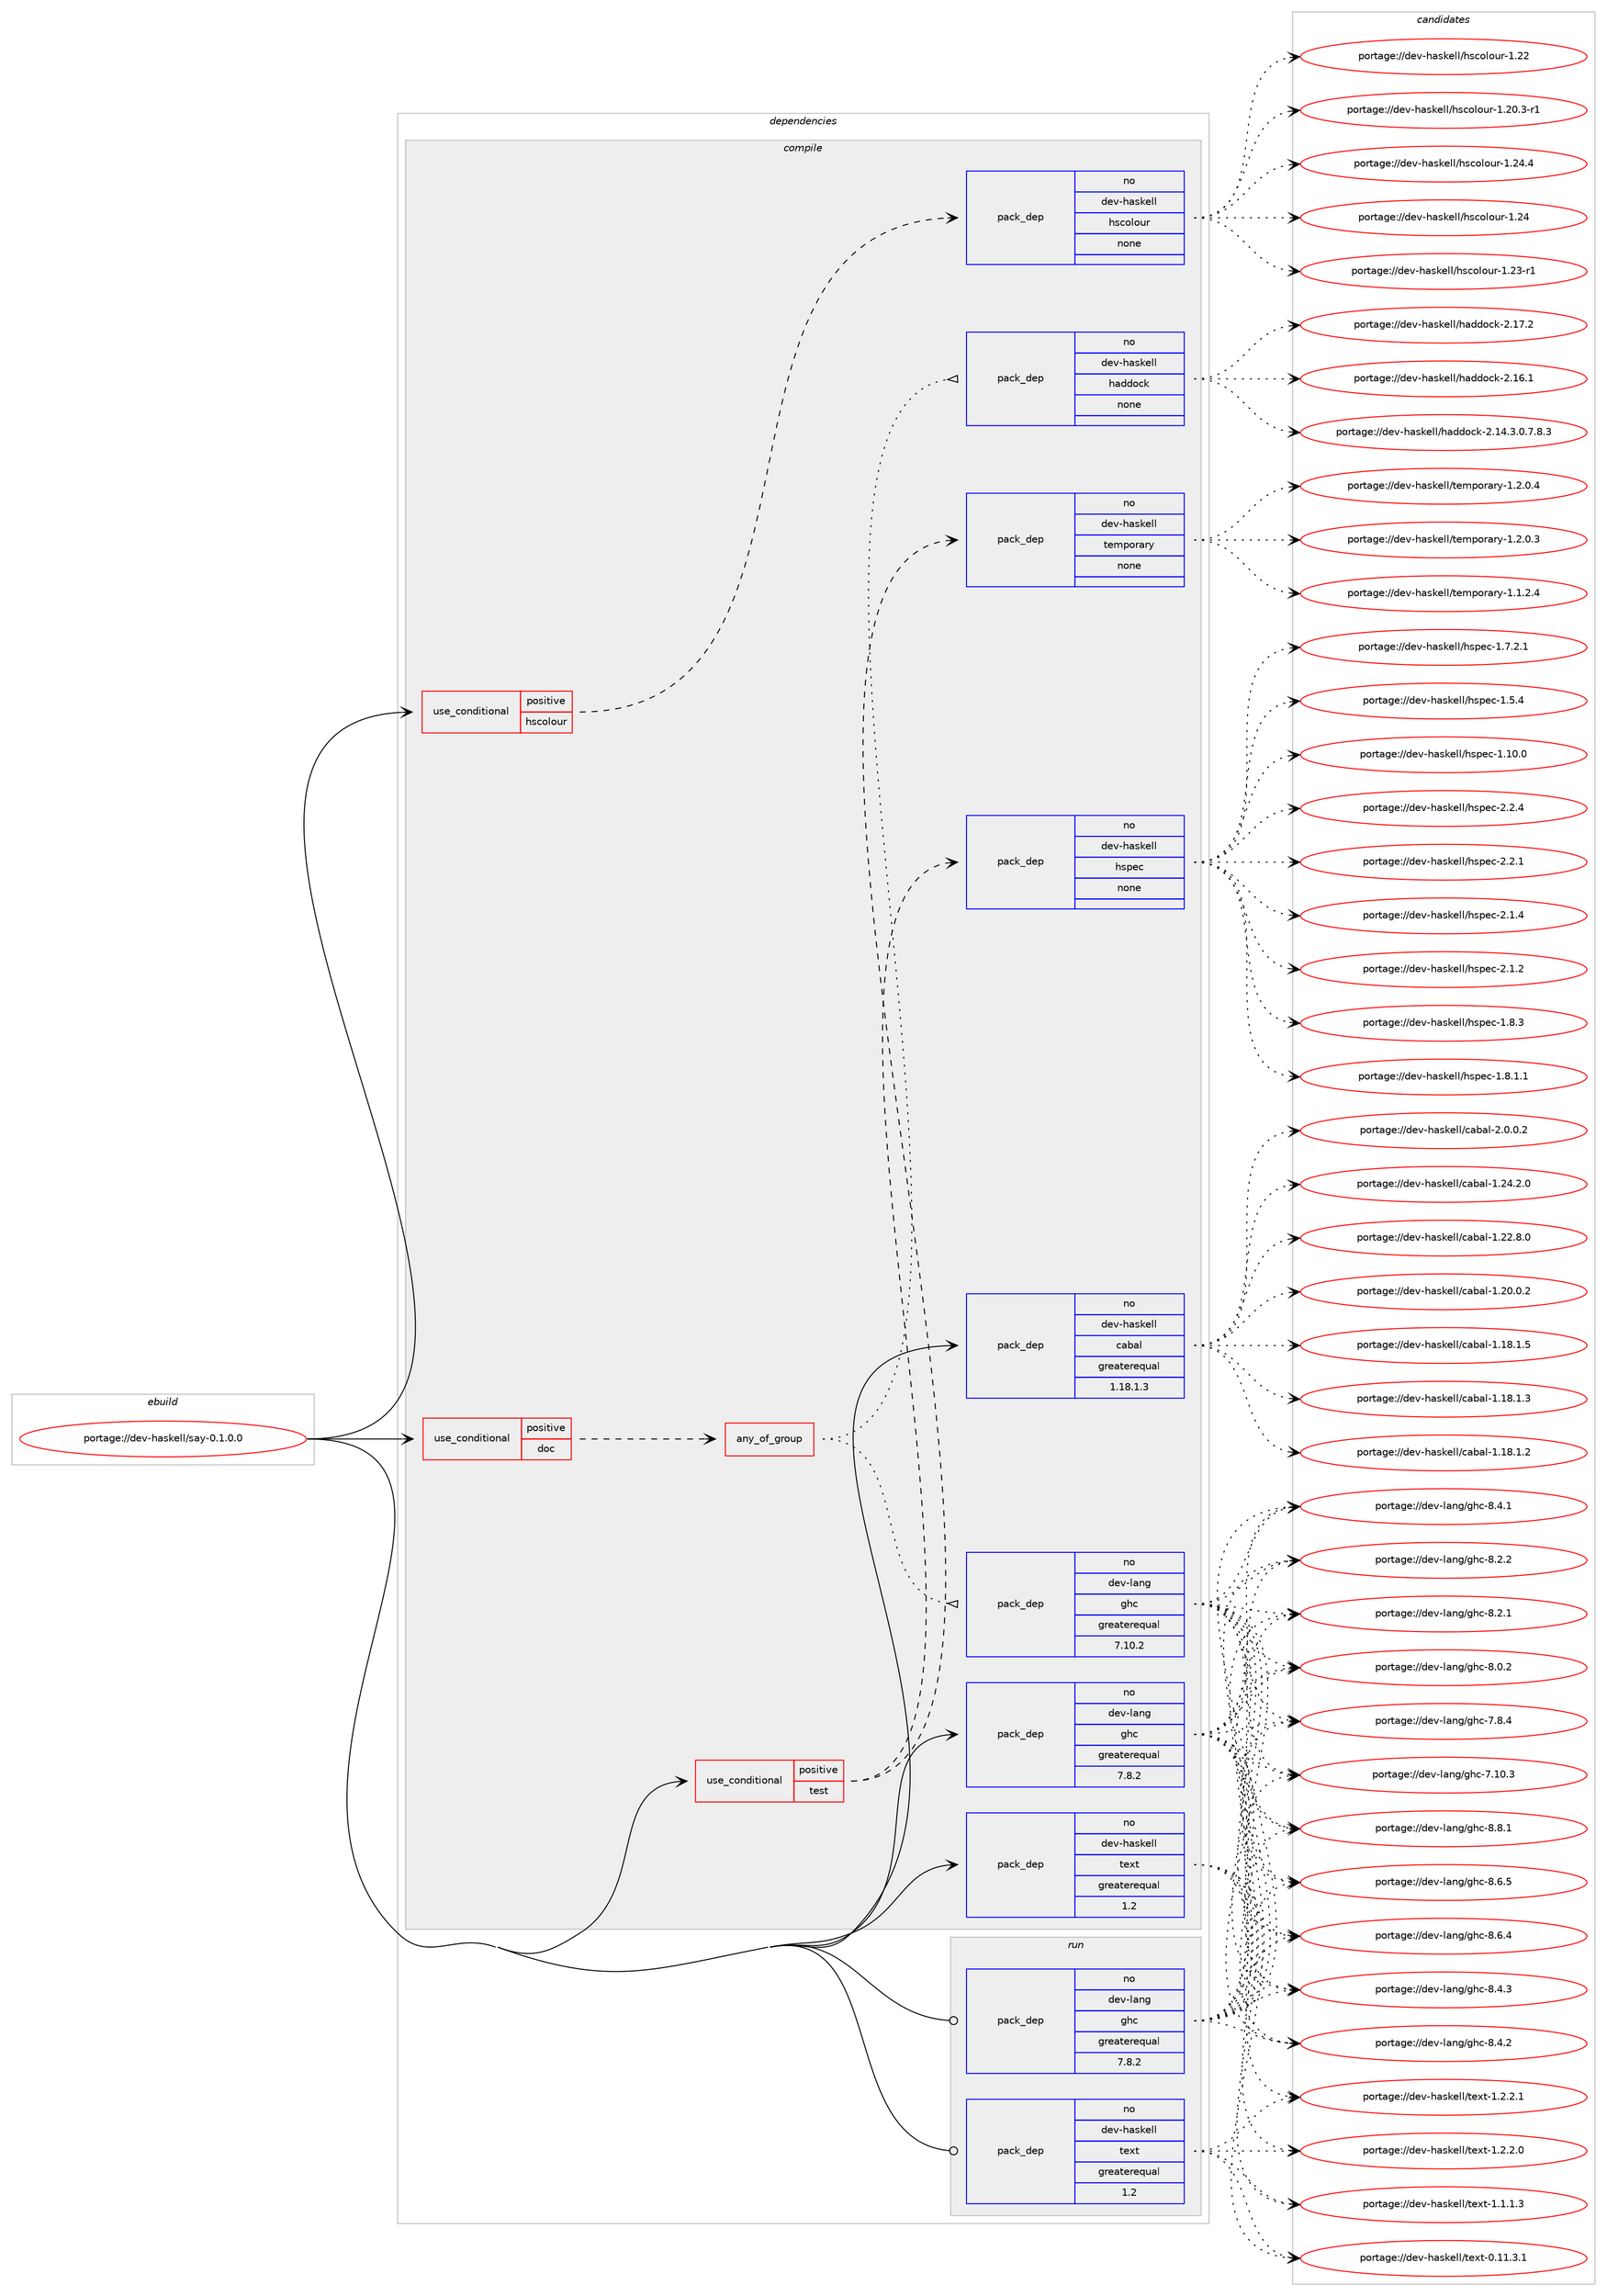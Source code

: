 digraph prolog {

# *************
# Graph options
# *************

newrank=true;
concentrate=true;
compound=true;
graph [rankdir=LR,fontname=Helvetica,fontsize=10,ranksep=1.5];#, ranksep=2.5, nodesep=0.2];
edge  [arrowhead=vee];
node  [fontname=Helvetica,fontsize=10];

# **********
# The ebuild
# **********

subgraph cluster_leftcol {
color=gray;
rank=same;
label=<<i>ebuild</i>>;
id [label="portage://dev-haskell/say-0.1.0.0", color=red, width=4, href="../dev-haskell/say-0.1.0.0.svg"];
}

# ****************
# The dependencies
# ****************

subgraph cluster_midcol {
color=gray;
label=<<i>dependencies</i>>;
subgraph cluster_compile {
fillcolor="#eeeeee";
style=filled;
label=<<i>compile</i>>;
subgraph cond131937 {
dependency546382 [label=<<TABLE BORDER="0" CELLBORDER="1" CELLSPACING="0" CELLPADDING="4"><TR><TD ROWSPAN="3" CELLPADDING="10">use_conditional</TD></TR><TR><TD>positive</TD></TR><TR><TD>doc</TD></TR></TABLE>>, shape=none, color=red];
subgraph any5810 {
dependency546383 [label=<<TABLE BORDER="0" CELLBORDER="1" CELLSPACING="0" CELLPADDING="4"><TR><TD CELLPADDING="10">any_of_group</TD></TR></TABLE>>, shape=none, color=red];subgraph pack408398 {
dependency546384 [label=<<TABLE BORDER="0" CELLBORDER="1" CELLSPACING="0" CELLPADDING="4" WIDTH="220"><TR><TD ROWSPAN="6" CELLPADDING="30">pack_dep</TD></TR><TR><TD WIDTH="110">no</TD></TR><TR><TD>dev-haskell</TD></TR><TR><TD>haddock</TD></TR><TR><TD>none</TD></TR><TR><TD></TD></TR></TABLE>>, shape=none, color=blue];
}
dependency546383:e -> dependency546384:w [weight=20,style="dotted",arrowhead="oinv"];
subgraph pack408399 {
dependency546385 [label=<<TABLE BORDER="0" CELLBORDER="1" CELLSPACING="0" CELLPADDING="4" WIDTH="220"><TR><TD ROWSPAN="6" CELLPADDING="30">pack_dep</TD></TR><TR><TD WIDTH="110">no</TD></TR><TR><TD>dev-lang</TD></TR><TR><TD>ghc</TD></TR><TR><TD>greaterequal</TD></TR><TR><TD>7.10.2</TD></TR></TABLE>>, shape=none, color=blue];
}
dependency546383:e -> dependency546385:w [weight=20,style="dotted",arrowhead="oinv"];
}
dependency546382:e -> dependency546383:w [weight=20,style="dashed",arrowhead="vee"];
}
id:e -> dependency546382:w [weight=20,style="solid",arrowhead="vee"];
subgraph cond131938 {
dependency546386 [label=<<TABLE BORDER="0" CELLBORDER="1" CELLSPACING="0" CELLPADDING="4"><TR><TD ROWSPAN="3" CELLPADDING="10">use_conditional</TD></TR><TR><TD>positive</TD></TR><TR><TD>hscolour</TD></TR></TABLE>>, shape=none, color=red];
subgraph pack408400 {
dependency546387 [label=<<TABLE BORDER="0" CELLBORDER="1" CELLSPACING="0" CELLPADDING="4" WIDTH="220"><TR><TD ROWSPAN="6" CELLPADDING="30">pack_dep</TD></TR><TR><TD WIDTH="110">no</TD></TR><TR><TD>dev-haskell</TD></TR><TR><TD>hscolour</TD></TR><TR><TD>none</TD></TR><TR><TD></TD></TR></TABLE>>, shape=none, color=blue];
}
dependency546386:e -> dependency546387:w [weight=20,style="dashed",arrowhead="vee"];
}
id:e -> dependency546386:w [weight=20,style="solid",arrowhead="vee"];
subgraph cond131939 {
dependency546388 [label=<<TABLE BORDER="0" CELLBORDER="1" CELLSPACING="0" CELLPADDING="4"><TR><TD ROWSPAN="3" CELLPADDING="10">use_conditional</TD></TR><TR><TD>positive</TD></TR><TR><TD>test</TD></TR></TABLE>>, shape=none, color=red];
subgraph pack408401 {
dependency546389 [label=<<TABLE BORDER="0" CELLBORDER="1" CELLSPACING="0" CELLPADDING="4" WIDTH="220"><TR><TD ROWSPAN="6" CELLPADDING="30">pack_dep</TD></TR><TR><TD WIDTH="110">no</TD></TR><TR><TD>dev-haskell</TD></TR><TR><TD>hspec</TD></TR><TR><TD>none</TD></TR><TR><TD></TD></TR></TABLE>>, shape=none, color=blue];
}
dependency546388:e -> dependency546389:w [weight=20,style="dashed",arrowhead="vee"];
subgraph pack408402 {
dependency546390 [label=<<TABLE BORDER="0" CELLBORDER="1" CELLSPACING="0" CELLPADDING="4" WIDTH="220"><TR><TD ROWSPAN="6" CELLPADDING="30">pack_dep</TD></TR><TR><TD WIDTH="110">no</TD></TR><TR><TD>dev-haskell</TD></TR><TR><TD>temporary</TD></TR><TR><TD>none</TD></TR><TR><TD></TD></TR></TABLE>>, shape=none, color=blue];
}
dependency546388:e -> dependency546390:w [weight=20,style="dashed",arrowhead="vee"];
}
id:e -> dependency546388:w [weight=20,style="solid",arrowhead="vee"];
subgraph pack408403 {
dependency546391 [label=<<TABLE BORDER="0" CELLBORDER="1" CELLSPACING="0" CELLPADDING="4" WIDTH="220"><TR><TD ROWSPAN="6" CELLPADDING="30">pack_dep</TD></TR><TR><TD WIDTH="110">no</TD></TR><TR><TD>dev-haskell</TD></TR><TR><TD>cabal</TD></TR><TR><TD>greaterequal</TD></TR><TR><TD>1.18.1.3</TD></TR></TABLE>>, shape=none, color=blue];
}
id:e -> dependency546391:w [weight=20,style="solid",arrowhead="vee"];
subgraph pack408404 {
dependency546392 [label=<<TABLE BORDER="0" CELLBORDER="1" CELLSPACING="0" CELLPADDING="4" WIDTH="220"><TR><TD ROWSPAN="6" CELLPADDING="30">pack_dep</TD></TR><TR><TD WIDTH="110">no</TD></TR><TR><TD>dev-haskell</TD></TR><TR><TD>text</TD></TR><TR><TD>greaterequal</TD></TR><TR><TD>1.2</TD></TR></TABLE>>, shape=none, color=blue];
}
id:e -> dependency546392:w [weight=20,style="solid",arrowhead="vee"];
subgraph pack408405 {
dependency546393 [label=<<TABLE BORDER="0" CELLBORDER="1" CELLSPACING="0" CELLPADDING="4" WIDTH="220"><TR><TD ROWSPAN="6" CELLPADDING="30">pack_dep</TD></TR><TR><TD WIDTH="110">no</TD></TR><TR><TD>dev-lang</TD></TR><TR><TD>ghc</TD></TR><TR><TD>greaterequal</TD></TR><TR><TD>7.8.2</TD></TR></TABLE>>, shape=none, color=blue];
}
id:e -> dependency546393:w [weight=20,style="solid",arrowhead="vee"];
}
subgraph cluster_compileandrun {
fillcolor="#eeeeee";
style=filled;
label=<<i>compile and run</i>>;
}
subgraph cluster_run {
fillcolor="#eeeeee";
style=filled;
label=<<i>run</i>>;
subgraph pack408406 {
dependency546394 [label=<<TABLE BORDER="0" CELLBORDER="1" CELLSPACING="0" CELLPADDING="4" WIDTH="220"><TR><TD ROWSPAN="6" CELLPADDING="30">pack_dep</TD></TR><TR><TD WIDTH="110">no</TD></TR><TR><TD>dev-haskell</TD></TR><TR><TD>text</TD></TR><TR><TD>greaterequal</TD></TR><TR><TD>1.2</TD></TR></TABLE>>, shape=none, color=blue];
}
id:e -> dependency546394:w [weight=20,style="solid",arrowhead="odot"];
subgraph pack408407 {
dependency546395 [label=<<TABLE BORDER="0" CELLBORDER="1" CELLSPACING="0" CELLPADDING="4" WIDTH="220"><TR><TD ROWSPAN="6" CELLPADDING="30">pack_dep</TD></TR><TR><TD WIDTH="110">no</TD></TR><TR><TD>dev-lang</TD></TR><TR><TD>ghc</TD></TR><TR><TD>greaterequal</TD></TR><TR><TD>7.8.2</TD></TR></TABLE>>, shape=none, color=blue];
}
id:e -> dependency546395:w [weight=20,style="solid",arrowhead="odot"];
}
}

# **************
# The candidates
# **************

subgraph cluster_choices {
rank=same;
color=gray;
label=<<i>candidates</i>>;

subgraph choice408398 {
color=black;
nodesep=1;
choice100101118451049711510710110810847104971001001119910745504649554650 [label="portage://dev-haskell/haddock-2.17.2", color=red, width=4,href="../dev-haskell/haddock-2.17.2.svg"];
choice100101118451049711510710110810847104971001001119910745504649544649 [label="portage://dev-haskell/haddock-2.16.1", color=red, width=4,href="../dev-haskell/haddock-2.16.1.svg"];
choice1001011184510497115107101108108471049710010011199107455046495246514648465546564651 [label="portage://dev-haskell/haddock-2.14.3.0.7.8.3", color=red, width=4,href="../dev-haskell/haddock-2.14.3.0.7.8.3.svg"];
dependency546384:e -> choice100101118451049711510710110810847104971001001119910745504649554650:w [style=dotted,weight="100"];
dependency546384:e -> choice100101118451049711510710110810847104971001001119910745504649544649:w [style=dotted,weight="100"];
dependency546384:e -> choice1001011184510497115107101108108471049710010011199107455046495246514648465546564651:w [style=dotted,weight="100"];
}
subgraph choice408399 {
color=black;
nodesep=1;
choice10010111845108971101034710310499455646564649 [label="portage://dev-lang/ghc-8.8.1", color=red, width=4,href="../dev-lang/ghc-8.8.1.svg"];
choice10010111845108971101034710310499455646544653 [label="portage://dev-lang/ghc-8.6.5", color=red, width=4,href="../dev-lang/ghc-8.6.5.svg"];
choice10010111845108971101034710310499455646544652 [label="portage://dev-lang/ghc-8.6.4", color=red, width=4,href="../dev-lang/ghc-8.6.4.svg"];
choice10010111845108971101034710310499455646524651 [label="portage://dev-lang/ghc-8.4.3", color=red, width=4,href="../dev-lang/ghc-8.4.3.svg"];
choice10010111845108971101034710310499455646524650 [label="portage://dev-lang/ghc-8.4.2", color=red, width=4,href="../dev-lang/ghc-8.4.2.svg"];
choice10010111845108971101034710310499455646524649 [label="portage://dev-lang/ghc-8.4.1", color=red, width=4,href="../dev-lang/ghc-8.4.1.svg"];
choice10010111845108971101034710310499455646504650 [label="portage://dev-lang/ghc-8.2.2", color=red, width=4,href="../dev-lang/ghc-8.2.2.svg"];
choice10010111845108971101034710310499455646504649 [label="portage://dev-lang/ghc-8.2.1", color=red, width=4,href="../dev-lang/ghc-8.2.1.svg"];
choice10010111845108971101034710310499455646484650 [label="portage://dev-lang/ghc-8.0.2", color=red, width=4,href="../dev-lang/ghc-8.0.2.svg"];
choice10010111845108971101034710310499455546564652 [label="portage://dev-lang/ghc-7.8.4", color=red, width=4,href="../dev-lang/ghc-7.8.4.svg"];
choice1001011184510897110103471031049945554649484651 [label="portage://dev-lang/ghc-7.10.3", color=red, width=4,href="../dev-lang/ghc-7.10.3.svg"];
dependency546385:e -> choice10010111845108971101034710310499455646564649:w [style=dotted,weight="100"];
dependency546385:e -> choice10010111845108971101034710310499455646544653:w [style=dotted,weight="100"];
dependency546385:e -> choice10010111845108971101034710310499455646544652:w [style=dotted,weight="100"];
dependency546385:e -> choice10010111845108971101034710310499455646524651:w [style=dotted,weight="100"];
dependency546385:e -> choice10010111845108971101034710310499455646524650:w [style=dotted,weight="100"];
dependency546385:e -> choice10010111845108971101034710310499455646524649:w [style=dotted,weight="100"];
dependency546385:e -> choice10010111845108971101034710310499455646504650:w [style=dotted,weight="100"];
dependency546385:e -> choice10010111845108971101034710310499455646504649:w [style=dotted,weight="100"];
dependency546385:e -> choice10010111845108971101034710310499455646484650:w [style=dotted,weight="100"];
dependency546385:e -> choice10010111845108971101034710310499455546564652:w [style=dotted,weight="100"];
dependency546385:e -> choice1001011184510897110103471031049945554649484651:w [style=dotted,weight="100"];
}
subgraph choice408400 {
color=black;
nodesep=1;
choice1001011184510497115107101108108471041159911110811111711445494650524652 [label="portage://dev-haskell/hscolour-1.24.4", color=red, width=4,href="../dev-haskell/hscolour-1.24.4.svg"];
choice100101118451049711510710110810847104115991111081111171144549465052 [label="portage://dev-haskell/hscolour-1.24", color=red, width=4,href="../dev-haskell/hscolour-1.24.svg"];
choice1001011184510497115107101108108471041159911110811111711445494650514511449 [label="portage://dev-haskell/hscolour-1.23-r1", color=red, width=4,href="../dev-haskell/hscolour-1.23-r1.svg"];
choice100101118451049711510710110810847104115991111081111171144549465050 [label="portage://dev-haskell/hscolour-1.22", color=red, width=4,href="../dev-haskell/hscolour-1.22.svg"];
choice10010111845104971151071011081084710411599111108111117114454946504846514511449 [label="portage://dev-haskell/hscolour-1.20.3-r1", color=red, width=4,href="../dev-haskell/hscolour-1.20.3-r1.svg"];
dependency546387:e -> choice1001011184510497115107101108108471041159911110811111711445494650524652:w [style=dotted,weight="100"];
dependency546387:e -> choice100101118451049711510710110810847104115991111081111171144549465052:w [style=dotted,weight="100"];
dependency546387:e -> choice1001011184510497115107101108108471041159911110811111711445494650514511449:w [style=dotted,weight="100"];
dependency546387:e -> choice100101118451049711510710110810847104115991111081111171144549465050:w [style=dotted,weight="100"];
dependency546387:e -> choice10010111845104971151071011081084710411599111108111117114454946504846514511449:w [style=dotted,weight="100"];
}
subgraph choice408401 {
color=black;
nodesep=1;
choice10010111845104971151071011081084710411511210199455046504652 [label="portage://dev-haskell/hspec-2.2.4", color=red, width=4,href="../dev-haskell/hspec-2.2.4.svg"];
choice10010111845104971151071011081084710411511210199455046504649 [label="portage://dev-haskell/hspec-2.2.1", color=red, width=4,href="../dev-haskell/hspec-2.2.1.svg"];
choice10010111845104971151071011081084710411511210199455046494652 [label="portage://dev-haskell/hspec-2.1.4", color=red, width=4,href="../dev-haskell/hspec-2.1.4.svg"];
choice10010111845104971151071011081084710411511210199455046494650 [label="portage://dev-haskell/hspec-2.1.2", color=red, width=4,href="../dev-haskell/hspec-2.1.2.svg"];
choice10010111845104971151071011081084710411511210199454946564651 [label="portage://dev-haskell/hspec-1.8.3", color=red, width=4,href="../dev-haskell/hspec-1.8.3.svg"];
choice100101118451049711510710110810847104115112101994549465646494649 [label="portage://dev-haskell/hspec-1.8.1.1", color=red, width=4,href="../dev-haskell/hspec-1.8.1.1.svg"];
choice100101118451049711510710110810847104115112101994549465546504649 [label="portage://dev-haskell/hspec-1.7.2.1", color=red, width=4,href="../dev-haskell/hspec-1.7.2.1.svg"];
choice10010111845104971151071011081084710411511210199454946534652 [label="portage://dev-haskell/hspec-1.5.4", color=red, width=4,href="../dev-haskell/hspec-1.5.4.svg"];
choice1001011184510497115107101108108471041151121019945494649484648 [label="portage://dev-haskell/hspec-1.10.0", color=red, width=4,href="../dev-haskell/hspec-1.10.0.svg"];
dependency546389:e -> choice10010111845104971151071011081084710411511210199455046504652:w [style=dotted,weight="100"];
dependency546389:e -> choice10010111845104971151071011081084710411511210199455046504649:w [style=dotted,weight="100"];
dependency546389:e -> choice10010111845104971151071011081084710411511210199455046494652:w [style=dotted,weight="100"];
dependency546389:e -> choice10010111845104971151071011081084710411511210199455046494650:w [style=dotted,weight="100"];
dependency546389:e -> choice10010111845104971151071011081084710411511210199454946564651:w [style=dotted,weight="100"];
dependency546389:e -> choice100101118451049711510710110810847104115112101994549465646494649:w [style=dotted,weight="100"];
dependency546389:e -> choice100101118451049711510710110810847104115112101994549465546504649:w [style=dotted,weight="100"];
dependency546389:e -> choice10010111845104971151071011081084710411511210199454946534652:w [style=dotted,weight="100"];
dependency546389:e -> choice1001011184510497115107101108108471041151121019945494649484648:w [style=dotted,weight="100"];
}
subgraph choice408402 {
color=black;
nodesep=1;
choice100101118451049711510710110810847116101109112111114971141214549465046484652 [label="portage://dev-haskell/temporary-1.2.0.4", color=red, width=4,href="../dev-haskell/temporary-1.2.0.4.svg"];
choice100101118451049711510710110810847116101109112111114971141214549465046484651 [label="portage://dev-haskell/temporary-1.2.0.3", color=red, width=4,href="../dev-haskell/temporary-1.2.0.3.svg"];
choice100101118451049711510710110810847116101109112111114971141214549464946504652 [label="portage://dev-haskell/temporary-1.1.2.4", color=red, width=4,href="../dev-haskell/temporary-1.1.2.4.svg"];
dependency546390:e -> choice100101118451049711510710110810847116101109112111114971141214549465046484652:w [style=dotted,weight="100"];
dependency546390:e -> choice100101118451049711510710110810847116101109112111114971141214549465046484651:w [style=dotted,weight="100"];
dependency546390:e -> choice100101118451049711510710110810847116101109112111114971141214549464946504652:w [style=dotted,weight="100"];
}
subgraph choice408403 {
color=black;
nodesep=1;
choice100101118451049711510710110810847999798971084550464846484650 [label="portage://dev-haskell/cabal-2.0.0.2", color=red, width=4,href="../dev-haskell/cabal-2.0.0.2.svg"];
choice10010111845104971151071011081084799979897108454946505246504648 [label="portage://dev-haskell/cabal-1.24.2.0", color=red, width=4,href="../dev-haskell/cabal-1.24.2.0.svg"];
choice10010111845104971151071011081084799979897108454946505046564648 [label="portage://dev-haskell/cabal-1.22.8.0", color=red, width=4,href="../dev-haskell/cabal-1.22.8.0.svg"];
choice10010111845104971151071011081084799979897108454946504846484650 [label="portage://dev-haskell/cabal-1.20.0.2", color=red, width=4,href="../dev-haskell/cabal-1.20.0.2.svg"];
choice10010111845104971151071011081084799979897108454946495646494653 [label="portage://dev-haskell/cabal-1.18.1.5", color=red, width=4,href="../dev-haskell/cabal-1.18.1.5.svg"];
choice10010111845104971151071011081084799979897108454946495646494651 [label="portage://dev-haskell/cabal-1.18.1.3", color=red, width=4,href="../dev-haskell/cabal-1.18.1.3.svg"];
choice10010111845104971151071011081084799979897108454946495646494650 [label="portage://dev-haskell/cabal-1.18.1.2", color=red, width=4,href="../dev-haskell/cabal-1.18.1.2.svg"];
dependency546391:e -> choice100101118451049711510710110810847999798971084550464846484650:w [style=dotted,weight="100"];
dependency546391:e -> choice10010111845104971151071011081084799979897108454946505246504648:w [style=dotted,weight="100"];
dependency546391:e -> choice10010111845104971151071011081084799979897108454946505046564648:w [style=dotted,weight="100"];
dependency546391:e -> choice10010111845104971151071011081084799979897108454946504846484650:w [style=dotted,weight="100"];
dependency546391:e -> choice10010111845104971151071011081084799979897108454946495646494653:w [style=dotted,weight="100"];
dependency546391:e -> choice10010111845104971151071011081084799979897108454946495646494651:w [style=dotted,weight="100"];
dependency546391:e -> choice10010111845104971151071011081084799979897108454946495646494650:w [style=dotted,weight="100"];
}
subgraph choice408404 {
color=black;
nodesep=1;
choice1001011184510497115107101108108471161011201164549465046504649 [label="portage://dev-haskell/text-1.2.2.1", color=red, width=4,href="../dev-haskell/text-1.2.2.1.svg"];
choice1001011184510497115107101108108471161011201164549465046504648 [label="portage://dev-haskell/text-1.2.2.0", color=red, width=4,href="../dev-haskell/text-1.2.2.0.svg"];
choice1001011184510497115107101108108471161011201164549464946494651 [label="portage://dev-haskell/text-1.1.1.3", color=red, width=4,href="../dev-haskell/text-1.1.1.3.svg"];
choice100101118451049711510710110810847116101120116454846494946514649 [label="portage://dev-haskell/text-0.11.3.1", color=red, width=4,href="../dev-haskell/text-0.11.3.1.svg"];
dependency546392:e -> choice1001011184510497115107101108108471161011201164549465046504649:w [style=dotted,weight="100"];
dependency546392:e -> choice1001011184510497115107101108108471161011201164549465046504648:w [style=dotted,weight="100"];
dependency546392:e -> choice1001011184510497115107101108108471161011201164549464946494651:w [style=dotted,weight="100"];
dependency546392:e -> choice100101118451049711510710110810847116101120116454846494946514649:w [style=dotted,weight="100"];
}
subgraph choice408405 {
color=black;
nodesep=1;
choice10010111845108971101034710310499455646564649 [label="portage://dev-lang/ghc-8.8.1", color=red, width=4,href="../dev-lang/ghc-8.8.1.svg"];
choice10010111845108971101034710310499455646544653 [label="portage://dev-lang/ghc-8.6.5", color=red, width=4,href="../dev-lang/ghc-8.6.5.svg"];
choice10010111845108971101034710310499455646544652 [label="portage://dev-lang/ghc-8.6.4", color=red, width=4,href="../dev-lang/ghc-8.6.4.svg"];
choice10010111845108971101034710310499455646524651 [label="portage://dev-lang/ghc-8.4.3", color=red, width=4,href="../dev-lang/ghc-8.4.3.svg"];
choice10010111845108971101034710310499455646524650 [label="portage://dev-lang/ghc-8.4.2", color=red, width=4,href="../dev-lang/ghc-8.4.2.svg"];
choice10010111845108971101034710310499455646524649 [label="portage://dev-lang/ghc-8.4.1", color=red, width=4,href="../dev-lang/ghc-8.4.1.svg"];
choice10010111845108971101034710310499455646504650 [label="portage://dev-lang/ghc-8.2.2", color=red, width=4,href="../dev-lang/ghc-8.2.2.svg"];
choice10010111845108971101034710310499455646504649 [label="portage://dev-lang/ghc-8.2.1", color=red, width=4,href="../dev-lang/ghc-8.2.1.svg"];
choice10010111845108971101034710310499455646484650 [label="portage://dev-lang/ghc-8.0.2", color=red, width=4,href="../dev-lang/ghc-8.0.2.svg"];
choice10010111845108971101034710310499455546564652 [label="portage://dev-lang/ghc-7.8.4", color=red, width=4,href="../dev-lang/ghc-7.8.4.svg"];
choice1001011184510897110103471031049945554649484651 [label="portage://dev-lang/ghc-7.10.3", color=red, width=4,href="../dev-lang/ghc-7.10.3.svg"];
dependency546393:e -> choice10010111845108971101034710310499455646564649:w [style=dotted,weight="100"];
dependency546393:e -> choice10010111845108971101034710310499455646544653:w [style=dotted,weight="100"];
dependency546393:e -> choice10010111845108971101034710310499455646544652:w [style=dotted,weight="100"];
dependency546393:e -> choice10010111845108971101034710310499455646524651:w [style=dotted,weight="100"];
dependency546393:e -> choice10010111845108971101034710310499455646524650:w [style=dotted,weight="100"];
dependency546393:e -> choice10010111845108971101034710310499455646524649:w [style=dotted,weight="100"];
dependency546393:e -> choice10010111845108971101034710310499455646504650:w [style=dotted,weight="100"];
dependency546393:e -> choice10010111845108971101034710310499455646504649:w [style=dotted,weight="100"];
dependency546393:e -> choice10010111845108971101034710310499455646484650:w [style=dotted,weight="100"];
dependency546393:e -> choice10010111845108971101034710310499455546564652:w [style=dotted,weight="100"];
dependency546393:e -> choice1001011184510897110103471031049945554649484651:w [style=dotted,weight="100"];
}
subgraph choice408406 {
color=black;
nodesep=1;
choice1001011184510497115107101108108471161011201164549465046504649 [label="portage://dev-haskell/text-1.2.2.1", color=red, width=4,href="../dev-haskell/text-1.2.2.1.svg"];
choice1001011184510497115107101108108471161011201164549465046504648 [label="portage://dev-haskell/text-1.2.2.0", color=red, width=4,href="../dev-haskell/text-1.2.2.0.svg"];
choice1001011184510497115107101108108471161011201164549464946494651 [label="portage://dev-haskell/text-1.1.1.3", color=red, width=4,href="../dev-haskell/text-1.1.1.3.svg"];
choice100101118451049711510710110810847116101120116454846494946514649 [label="portage://dev-haskell/text-0.11.3.1", color=red, width=4,href="../dev-haskell/text-0.11.3.1.svg"];
dependency546394:e -> choice1001011184510497115107101108108471161011201164549465046504649:w [style=dotted,weight="100"];
dependency546394:e -> choice1001011184510497115107101108108471161011201164549465046504648:w [style=dotted,weight="100"];
dependency546394:e -> choice1001011184510497115107101108108471161011201164549464946494651:w [style=dotted,weight="100"];
dependency546394:e -> choice100101118451049711510710110810847116101120116454846494946514649:w [style=dotted,weight="100"];
}
subgraph choice408407 {
color=black;
nodesep=1;
choice10010111845108971101034710310499455646564649 [label="portage://dev-lang/ghc-8.8.1", color=red, width=4,href="../dev-lang/ghc-8.8.1.svg"];
choice10010111845108971101034710310499455646544653 [label="portage://dev-lang/ghc-8.6.5", color=red, width=4,href="../dev-lang/ghc-8.6.5.svg"];
choice10010111845108971101034710310499455646544652 [label="portage://dev-lang/ghc-8.6.4", color=red, width=4,href="../dev-lang/ghc-8.6.4.svg"];
choice10010111845108971101034710310499455646524651 [label="portage://dev-lang/ghc-8.4.3", color=red, width=4,href="../dev-lang/ghc-8.4.3.svg"];
choice10010111845108971101034710310499455646524650 [label="portage://dev-lang/ghc-8.4.2", color=red, width=4,href="../dev-lang/ghc-8.4.2.svg"];
choice10010111845108971101034710310499455646524649 [label="portage://dev-lang/ghc-8.4.1", color=red, width=4,href="../dev-lang/ghc-8.4.1.svg"];
choice10010111845108971101034710310499455646504650 [label="portage://dev-lang/ghc-8.2.2", color=red, width=4,href="../dev-lang/ghc-8.2.2.svg"];
choice10010111845108971101034710310499455646504649 [label="portage://dev-lang/ghc-8.2.1", color=red, width=4,href="../dev-lang/ghc-8.2.1.svg"];
choice10010111845108971101034710310499455646484650 [label="portage://dev-lang/ghc-8.0.2", color=red, width=4,href="../dev-lang/ghc-8.0.2.svg"];
choice10010111845108971101034710310499455546564652 [label="portage://dev-lang/ghc-7.8.4", color=red, width=4,href="../dev-lang/ghc-7.8.4.svg"];
choice1001011184510897110103471031049945554649484651 [label="portage://dev-lang/ghc-7.10.3", color=red, width=4,href="../dev-lang/ghc-7.10.3.svg"];
dependency546395:e -> choice10010111845108971101034710310499455646564649:w [style=dotted,weight="100"];
dependency546395:e -> choice10010111845108971101034710310499455646544653:w [style=dotted,weight="100"];
dependency546395:e -> choice10010111845108971101034710310499455646544652:w [style=dotted,weight="100"];
dependency546395:e -> choice10010111845108971101034710310499455646524651:w [style=dotted,weight="100"];
dependency546395:e -> choice10010111845108971101034710310499455646524650:w [style=dotted,weight="100"];
dependency546395:e -> choice10010111845108971101034710310499455646524649:w [style=dotted,weight="100"];
dependency546395:e -> choice10010111845108971101034710310499455646504650:w [style=dotted,weight="100"];
dependency546395:e -> choice10010111845108971101034710310499455646504649:w [style=dotted,weight="100"];
dependency546395:e -> choice10010111845108971101034710310499455646484650:w [style=dotted,weight="100"];
dependency546395:e -> choice10010111845108971101034710310499455546564652:w [style=dotted,weight="100"];
dependency546395:e -> choice1001011184510897110103471031049945554649484651:w [style=dotted,weight="100"];
}
}

}
